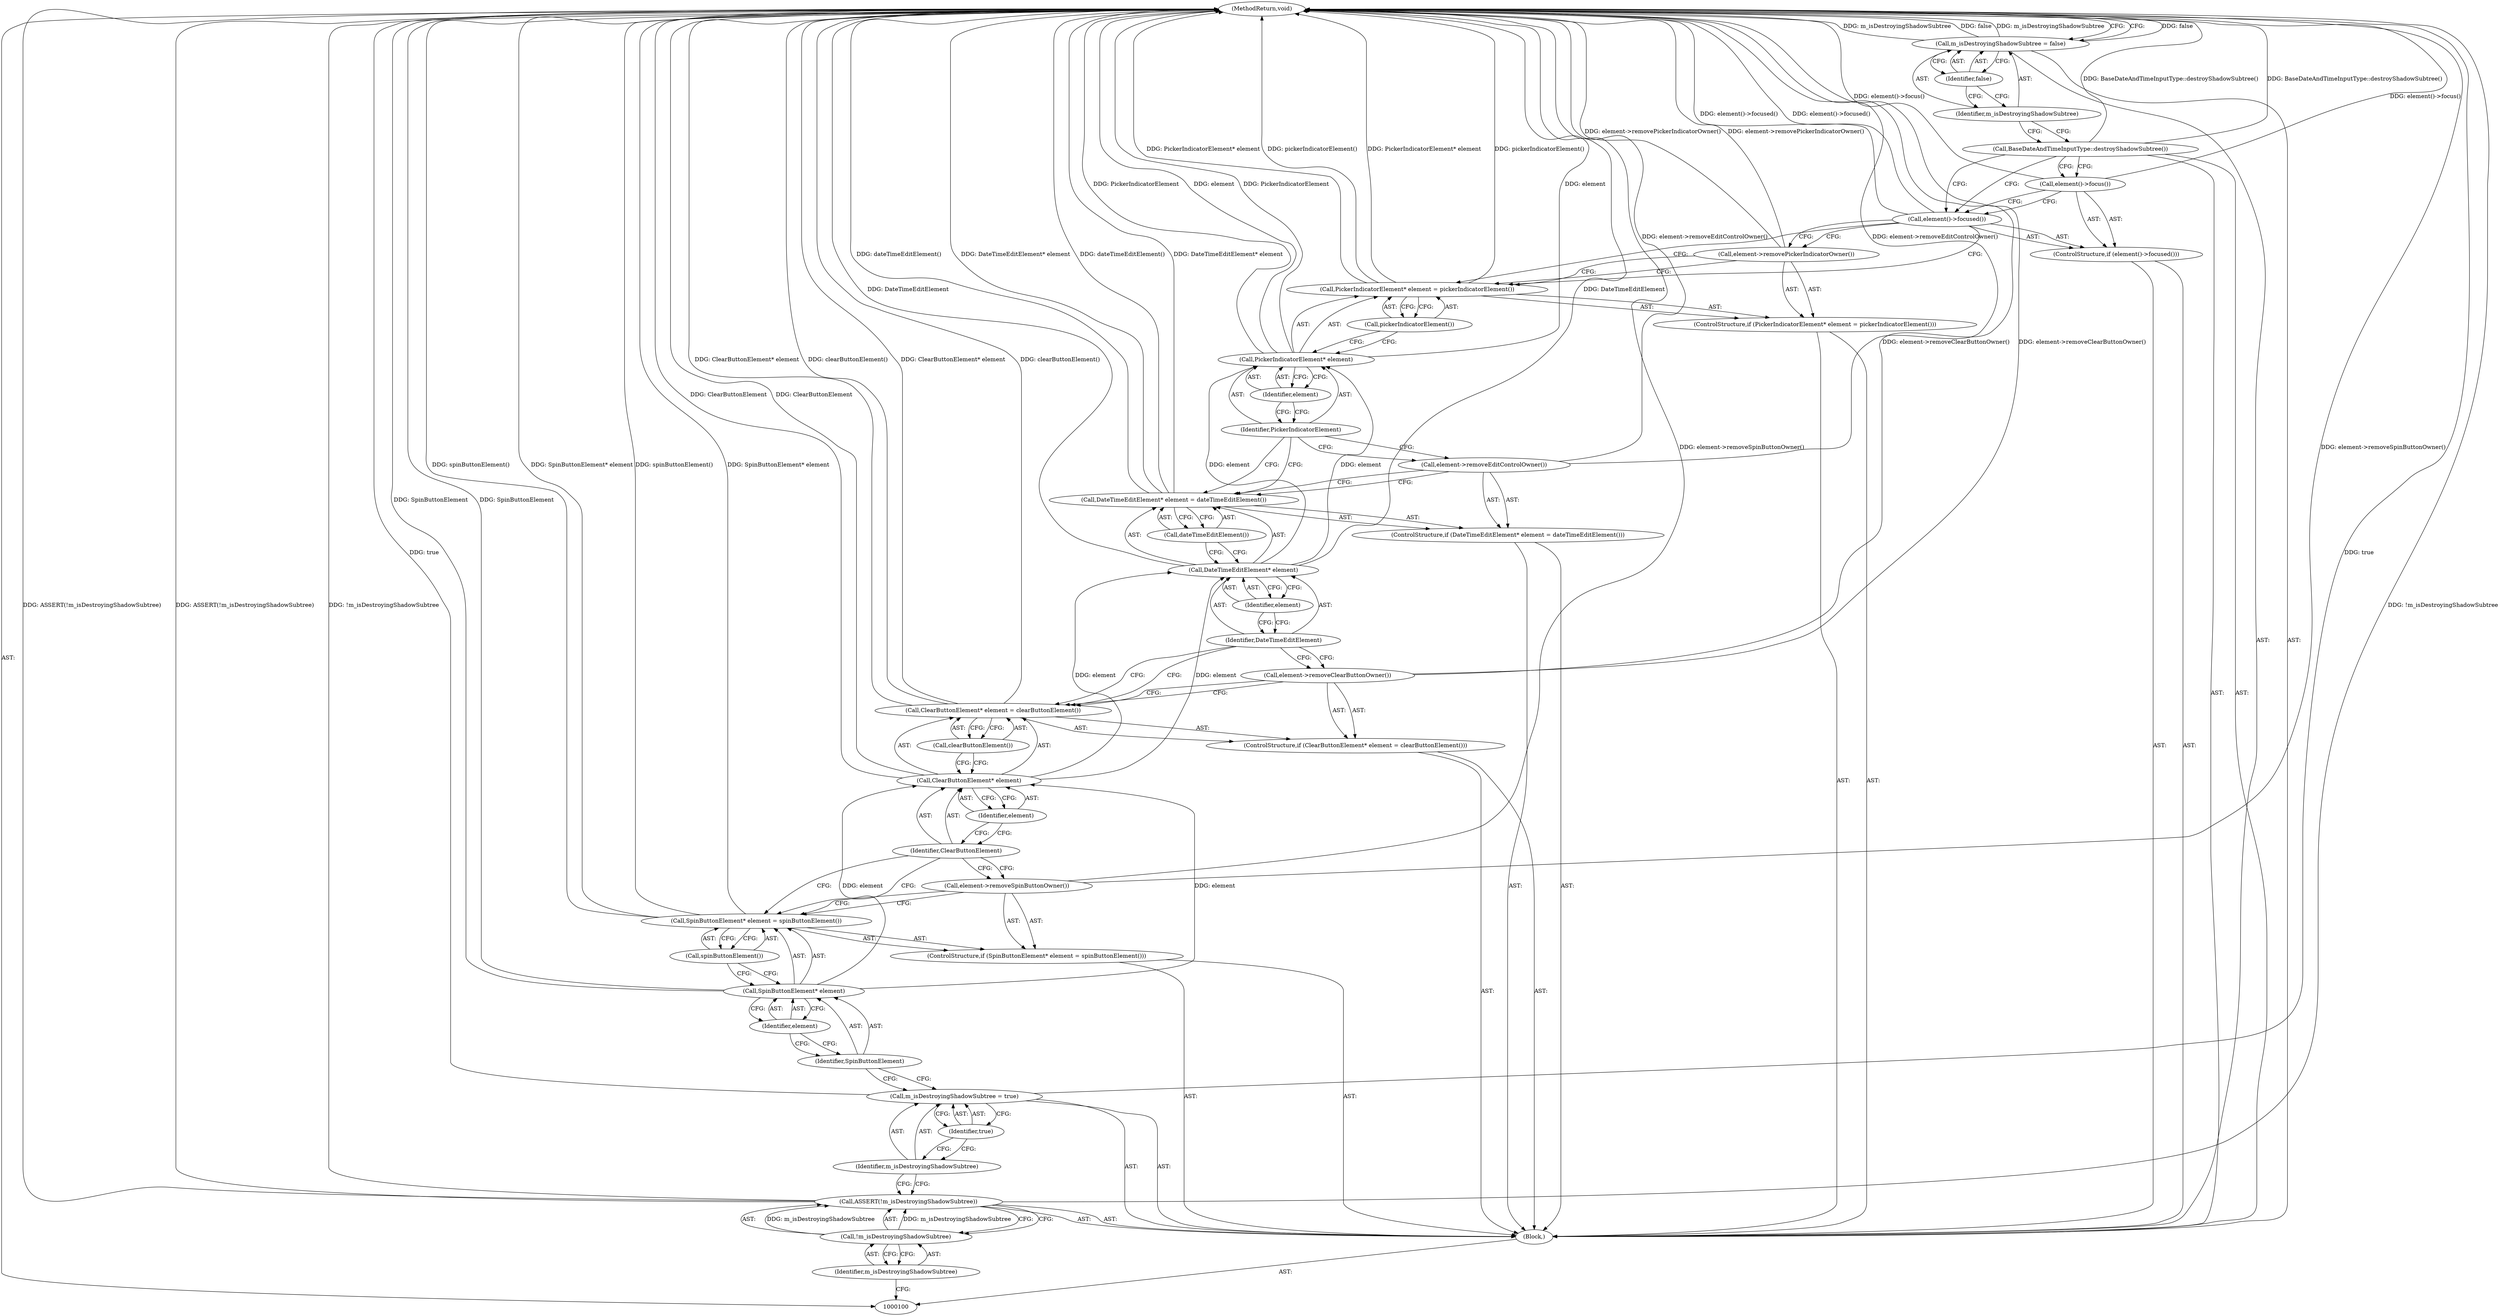 digraph "1_Chrome_79cfdeb5fbe79fa2604d37fba467f371cb436bc3" {
"1000143" [label="(MethodReturn,void)"];
"1000128" [label="(Call,element->removeEditControlOwner())"];
"1000133" [label="(Identifier,element)"];
"1000129" [label="(ControlStructure,if (PickerIndicatorElement* element = pickerIndicatorElement()))"];
"1000134" [label="(Call,pickerIndicatorElement())"];
"1000130" [label="(Call,PickerIndicatorElement* element = pickerIndicatorElement())"];
"1000131" [label="(Call,PickerIndicatorElement* element)"];
"1000132" [label="(Identifier,PickerIndicatorElement)"];
"1000135" [label="(Call,element->removePickerIndicatorOwner())"];
"1000136" [label="(ControlStructure,if (element()->focused()))"];
"1000137" [label="(Call,element()->focused())"];
"1000138" [label="(Call,element()->focus())"];
"1000139" [label="(Call,BaseDateAndTimeInputType::destroyShadowSubtree())"];
"1000142" [label="(Identifier,false)"];
"1000140" [label="(Call,m_isDestroyingShadowSubtree = false)"];
"1000141" [label="(Identifier,m_isDestroyingShadowSubtree)"];
"1000101" [label="(Block,)"];
"1000103" [label="(Call,!m_isDestroyingShadowSubtree)"];
"1000104" [label="(Identifier,m_isDestroyingShadowSubtree)"];
"1000102" [label="(Call,ASSERT(!m_isDestroyingShadowSubtree))"];
"1000107" [label="(Identifier,true)"];
"1000105" [label="(Call,m_isDestroyingShadowSubtree = true)"];
"1000106" [label="(Identifier,m_isDestroyingShadowSubtree)"];
"1000112" [label="(Identifier,element)"];
"1000113" [label="(Call,spinButtonElement())"];
"1000108" [label="(ControlStructure,if (SpinButtonElement* element = spinButtonElement()))"];
"1000109" [label="(Call,SpinButtonElement* element = spinButtonElement())"];
"1000110" [label="(Call,SpinButtonElement* element)"];
"1000111" [label="(Identifier,SpinButtonElement)"];
"1000114" [label="(Call,element->removeSpinButtonOwner())"];
"1000119" [label="(Identifier,element)"];
"1000120" [label="(Call,clearButtonElement())"];
"1000115" [label="(ControlStructure,if (ClearButtonElement* element = clearButtonElement()))"];
"1000116" [label="(Call,ClearButtonElement* element = clearButtonElement())"];
"1000117" [label="(Call,ClearButtonElement* element)"];
"1000118" [label="(Identifier,ClearButtonElement)"];
"1000121" [label="(Call,element->removeClearButtonOwner())"];
"1000126" [label="(Identifier,element)"];
"1000127" [label="(Call,dateTimeEditElement())"];
"1000122" [label="(ControlStructure,if (DateTimeEditElement* element = dateTimeEditElement()))"];
"1000123" [label="(Call,DateTimeEditElement* element = dateTimeEditElement())"];
"1000124" [label="(Call,DateTimeEditElement* element)"];
"1000125" [label="(Identifier,DateTimeEditElement)"];
"1000143" -> "1000100"  [label="AST: "];
"1000143" -> "1000140"  [label="CFG: "];
"1000116" -> "1000143"  [label="DDG: ClearButtonElement* element"];
"1000116" -> "1000143"  [label="DDG: clearButtonElement()"];
"1000140" -> "1000143"  [label="DDG: false"];
"1000140" -> "1000143"  [label="DDG: m_isDestroyingShadowSubtree"];
"1000124" -> "1000143"  [label="DDG: DateTimeEditElement"];
"1000105" -> "1000143"  [label="DDG: true"];
"1000114" -> "1000143"  [label="DDG: element->removeSpinButtonOwner()"];
"1000121" -> "1000143"  [label="DDG: element->removeClearButtonOwner()"];
"1000123" -> "1000143"  [label="DDG: dateTimeEditElement()"];
"1000123" -> "1000143"  [label="DDG: DateTimeEditElement* element"];
"1000117" -> "1000143"  [label="DDG: ClearButtonElement"];
"1000131" -> "1000143"  [label="DDG: PickerIndicatorElement"];
"1000131" -> "1000143"  [label="DDG: element"];
"1000139" -> "1000143"  [label="DDG: BaseDateAndTimeInputType::destroyShadowSubtree()"];
"1000102" -> "1000143"  [label="DDG: !m_isDestroyingShadowSubtree"];
"1000102" -> "1000143"  [label="DDG: ASSERT(!m_isDestroyingShadowSubtree)"];
"1000130" -> "1000143"  [label="DDG: pickerIndicatorElement()"];
"1000130" -> "1000143"  [label="DDG: PickerIndicatorElement* element"];
"1000135" -> "1000143"  [label="DDG: element->removePickerIndicatorOwner()"];
"1000109" -> "1000143"  [label="DDG: spinButtonElement()"];
"1000109" -> "1000143"  [label="DDG: SpinButtonElement* element"];
"1000128" -> "1000143"  [label="DDG: element->removeEditControlOwner()"];
"1000138" -> "1000143"  [label="DDG: element()->focus()"];
"1000110" -> "1000143"  [label="DDG: SpinButtonElement"];
"1000137" -> "1000143"  [label="DDG: element()->focused()"];
"1000128" -> "1000122"  [label="AST: "];
"1000128" -> "1000123"  [label="CFG: "];
"1000132" -> "1000128"  [label="CFG: "];
"1000128" -> "1000143"  [label="DDG: element->removeEditControlOwner()"];
"1000133" -> "1000131"  [label="AST: "];
"1000133" -> "1000132"  [label="CFG: "];
"1000131" -> "1000133"  [label="CFG: "];
"1000129" -> "1000101"  [label="AST: "];
"1000130" -> "1000129"  [label="AST: "];
"1000135" -> "1000129"  [label="AST: "];
"1000134" -> "1000130"  [label="AST: "];
"1000134" -> "1000131"  [label="CFG: "];
"1000130" -> "1000134"  [label="CFG: "];
"1000130" -> "1000129"  [label="AST: "];
"1000130" -> "1000134"  [label="CFG: "];
"1000131" -> "1000130"  [label="AST: "];
"1000134" -> "1000130"  [label="AST: "];
"1000135" -> "1000130"  [label="CFG: "];
"1000137" -> "1000130"  [label="CFG: "];
"1000130" -> "1000143"  [label="DDG: pickerIndicatorElement()"];
"1000130" -> "1000143"  [label="DDG: PickerIndicatorElement* element"];
"1000131" -> "1000130"  [label="AST: "];
"1000131" -> "1000133"  [label="CFG: "];
"1000132" -> "1000131"  [label="AST: "];
"1000133" -> "1000131"  [label="AST: "];
"1000134" -> "1000131"  [label="CFG: "];
"1000131" -> "1000143"  [label="DDG: PickerIndicatorElement"];
"1000131" -> "1000143"  [label="DDG: element"];
"1000124" -> "1000131"  [label="DDG: element"];
"1000132" -> "1000131"  [label="AST: "];
"1000132" -> "1000128"  [label="CFG: "];
"1000132" -> "1000123"  [label="CFG: "];
"1000133" -> "1000132"  [label="CFG: "];
"1000135" -> "1000129"  [label="AST: "];
"1000135" -> "1000130"  [label="CFG: "];
"1000137" -> "1000135"  [label="CFG: "];
"1000135" -> "1000143"  [label="DDG: element->removePickerIndicatorOwner()"];
"1000136" -> "1000101"  [label="AST: "];
"1000137" -> "1000136"  [label="AST: "];
"1000138" -> "1000136"  [label="AST: "];
"1000137" -> "1000136"  [label="AST: "];
"1000137" -> "1000135"  [label="CFG: "];
"1000137" -> "1000130"  [label="CFG: "];
"1000138" -> "1000137"  [label="CFG: "];
"1000139" -> "1000137"  [label="CFG: "];
"1000137" -> "1000143"  [label="DDG: element()->focused()"];
"1000138" -> "1000136"  [label="AST: "];
"1000138" -> "1000137"  [label="CFG: "];
"1000139" -> "1000138"  [label="CFG: "];
"1000138" -> "1000143"  [label="DDG: element()->focus()"];
"1000139" -> "1000101"  [label="AST: "];
"1000139" -> "1000138"  [label="CFG: "];
"1000139" -> "1000137"  [label="CFG: "];
"1000141" -> "1000139"  [label="CFG: "];
"1000139" -> "1000143"  [label="DDG: BaseDateAndTimeInputType::destroyShadowSubtree()"];
"1000142" -> "1000140"  [label="AST: "];
"1000142" -> "1000141"  [label="CFG: "];
"1000140" -> "1000142"  [label="CFG: "];
"1000140" -> "1000101"  [label="AST: "];
"1000140" -> "1000142"  [label="CFG: "];
"1000141" -> "1000140"  [label="AST: "];
"1000142" -> "1000140"  [label="AST: "];
"1000143" -> "1000140"  [label="CFG: "];
"1000140" -> "1000143"  [label="DDG: false"];
"1000140" -> "1000143"  [label="DDG: m_isDestroyingShadowSubtree"];
"1000141" -> "1000140"  [label="AST: "];
"1000141" -> "1000139"  [label="CFG: "];
"1000142" -> "1000141"  [label="CFG: "];
"1000101" -> "1000100"  [label="AST: "];
"1000102" -> "1000101"  [label="AST: "];
"1000105" -> "1000101"  [label="AST: "];
"1000108" -> "1000101"  [label="AST: "];
"1000115" -> "1000101"  [label="AST: "];
"1000122" -> "1000101"  [label="AST: "];
"1000129" -> "1000101"  [label="AST: "];
"1000136" -> "1000101"  [label="AST: "];
"1000139" -> "1000101"  [label="AST: "];
"1000140" -> "1000101"  [label="AST: "];
"1000103" -> "1000102"  [label="AST: "];
"1000103" -> "1000104"  [label="CFG: "];
"1000104" -> "1000103"  [label="AST: "];
"1000102" -> "1000103"  [label="CFG: "];
"1000103" -> "1000102"  [label="DDG: m_isDestroyingShadowSubtree"];
"1000104" -> "1000103"  [label="AST: "];
"1000104" -> "1000100"  [label="CFG: "];
"1000103" -> "1000104"  [label="CFG: "];
"1000102" -> "1000101"  [label="AST: "];
"1000102" -> "1000103"  [label="CFG: "];
"1000103" -> "1000102"  [label="AST: "];
"1000106" -> "1000102"  [label="CFG: "];
"1000102" -> "1000143"  [label="DDG: !m_isDestroyingShadowSubtree"];
"1000102" -> "1000143"  [label="DDG: ASSERT(!m_isDestroyingShadowSubtree)"];
"1000103" -> "1000102"  [label="DDG: m_isDestroyingShadowSubtree"];
"1000107" -> "1000105"  [label="AST: "];
"1000107" -> "1000106"  [label="CFG: "];
"1000105" -> "1000107"  [label="CFG: "];
"1000105" -> "1000101"  [label="AST: "];
"1000105" -> "1000107"  [label="CFG: "];
"1000106" -> "1000105"  [label="AST: "];
"1000107" -> "1000105"  [label="AST: "];
"1000111" -> "1000105"  [label="CFG: "];
"1000105" -> "1000143"  [label="DDG: true"];
"1000106" -> "1000105"  [label="AST: "];
"1000106" -> "1000102"  [label="CFG: "];
"1000107" -> "1000106"  [label="CFG: "];
"1000112" -> "1000110"  [label="AST: "];
"1000112" -> "1000111"  [label="CFG: "];
"1000110" -> "1000112"  [label="CFG: "];
"1000113" -> "1000109"  [label="AST: "];
"1000113" -> "1000110"  [label="CFG: "];
"1000109" -> "1000113"  [label="CFG: "];
"1000108" -> "1000101"  [label="AST: "];
"1000109" -> "1000108"  [label="AST: "];
"1000114" -> "1000108"  [label="AST: "];
"1000109" -> "1000108"  [label="AST: "];
"1000109" -> "1000113"  [label="CFG: "];
"1000110" -> "1000109"  [label="AST: "];
"1000113" -> "1000109"  [label="AST: "];
"1000114" -> "1000109"  [label="CFG: "];
"1000118" -> "1000109"  [label="CFG: "];
"1000109" -> "1000143"  [label="DDG: spinButtonElement()"];
"1000109" -> "1000143"  [label="DDG: SpinButtonElement* element"];
"1000110" -> "1000109"  [label="AST: "];
"1000110" -> "1000112"  [label="CFG: "];
"1000111" -> "1000110"  [label="AST: "];
"1000112" -> "1000110"  [label="AST: "];
"1000113" -> "1000110"  [label="CFG: "];
"1000110" -> "1000143"  [label="DDG: SpinButtonElement"];
"1000110" -> "1000117"  [label="DDG: element"];
"1000111" -> "1000110"  [label="AST: "];
"1000111" -> "1000105"  [label="CFG: "];
"1000112" -> "1000111"  [label="CFG: "];
"1000114" -> "1000108"  [label="AST: "];
"1000114" -> "1000109"  [label="CFG: "];
"1000118" -> "1000114"  [label="CFG: "];
"1000114" -> "1000143"  [label="DDG: element->removeSpinButtonOwner()"];
"1000119" -> "1000117"  [label="AST: "];
"1000119" -> "1000118"  [label="CFG: "];
"1000117" -> "1000119"  [label="CFG: "];
"1000120" -> "1000116"  [label="AST: "];
"1000120" -> "1000117"  [label="CFG: "];
"1000116" -> "1000120"  [label="CFG: "];
"1000115" -> "1000101"  [label="AST: "];
"1000116" -> "1000115"  [label="AST: "];
"1000121" -> "1000115"  [label="AST: "];
"1000116" -> "1000115"  [label="AST: "];
"1000116" -> "1000120"  [label="CFG: "];
"1000117" -> "1000116"  [label="AST: "];
"1000120" -> "1000116"  [label="AST: "];
"1000121" -> "1000116"  [label="CFG: "];
"1000125" -> "1000116"  [label="CFG: "];
"1000116" -> "1000143"  [label="DDG: ClearButtonElement* element"];
"1000116" -> "1000143"  [label="DDG: clearButtonElement()"];
"1000117" -> "1000116"  [label="AST: "];
"1000117" -> "1000119"  [label="CFG: "];
"1000118" -> "1000117"  [label="AST: "];
"1000119" -> "1000117"  [label="AST: "];
"1000120" -> "1000117"  [label="CFG: "];
"1000117" -> "1000143"  [label="DDG: ClearButtonElement"];
"1000110" -> "1000117"  [label="DDG: element"];
"1000117" -> "1000124"  [label="DDG: element"];
"1000118" -> "1000117"  [label="AST: "];
"1000118" -> "1000114"  [label="CFG: "];
"1000118" -> "1000109"  [label="CFG: "];
"1000119" -> "1000118"  [label="CFG: "];
"1000121" -> "1000115"  [label="AST: "];
"1000121" -> "1000116"  [label="CFG: "];
"1000125" -> "1000121"  [label="CFG: "];
"1000121" -> "1000143"  [label="DDG: element->removeClearButtonOwner()"];
"1000126" -> "1000124"  [label="AST: "];
"1000126" -> "1000125"  [label="CFG: "];
"1000124" -> "1000126"  [label="CFG: "];
"1000127" -> "1000123"  [label="AST: "];
"1000127" -> "1000124"  [label="CFG: "];
"1000123" -> "1000127"  [label="CFG: "];
"1000122" -> "1000101"  [label="AST: "];
"1000123" -> "1000122"  [label="AST: "];
"1000128" -> "1000122"  [label="AST: "];
"1000123" -> "1000122"  [label="AST: "];
"1000123" -> "1000127"  [label="CFG: "];
"1000124" -> "1000123"  [label="AST: "];
"1000127" -> "1000123"  [label="AST: "];
"1000128" -> "1000123"  [label="CFG: "];
"1000132" -> "1000123"  [label="CFG: "];
"1000123" -> "1000143"  [label="DDG: dateTimeEditElement()"];
"1000123" -> "1000143"  [label="DDG: DateTimeEditElement* element"];
"1000124" -> "1000123"  [label="AST: "];
"1000124" -> "1000126"  [label="CFG: "];
"1000125" -> "1000124"  [label="AST: "];
"1000126" -> "1000124"  [label="AST: "];
"1000127" -> "1000124"  [label="CFG: "];
"1000124" -> "1000143"  [label="DDG: DateTimeEditElement"];
"1000117" -> "1000124"  [label="DDG: element"];
"1000124" -> "1000131"  [label="DDG: element"];
"1000125" -> "1000124"  [label="AST: "];
"1000125" -> "1000121"  [label="CFG: "];
"1000125" -> "1000116"  [label="CFG: "];
"1000126" -> "1000125"  [label="CFG: "];
}
